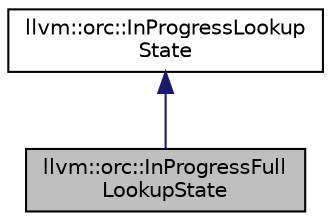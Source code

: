 digraph "llvm::orc::InProgressFullLookupState"
{
 // LATEX_PDF_SIZE
  bgcolor="transparent";
  edge [fontname="Helvetica",fontsize="10",labelfontname="Helvetica",labelfontsize="10"];
  node [fontname="Helvetica",fontsize="10",shape=record];
  Node1 [label="llvm::orc::InProgressFull\lLookupState",height=0.2,width=0.4,color="black", fillcolor="grey75", style="filled", fontcolor="black",tooltip=" "];
  Node2 -> Node1 [dir="back",color="midnightblue",fontsize="10",style="solid",fontname="Helvetica"];
  Node2 [label="llvm::orc::InProgressLookup\lState",height=0.2,width=0.4,color="black",URL="$classllvm_1_1orc_1_1InProgressLookupState.html",tooltip=" "];
}
